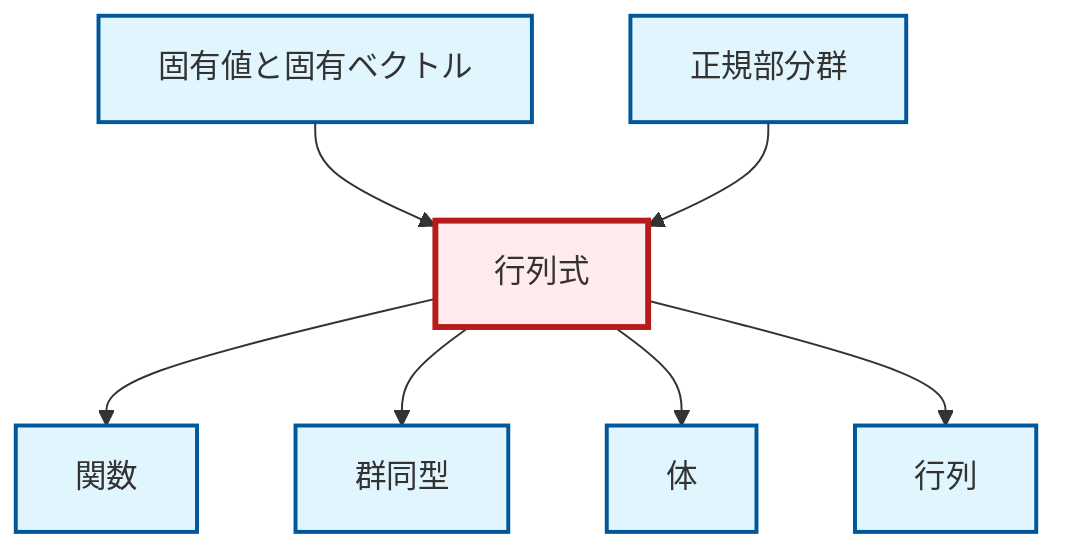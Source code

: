 graph TD
    classDef definition fill:#e1f5fe,stroke:#01579b,stroke-width:2px
    classDef theorem fill:#f3e5f5,stroke:#4a148c,stroke-width:2px
    classDef axiom fill:#fff3e0,stroke:#e65100,stroke-width:2px
    classDef example fill:#e8f5e9,stroke:#1b5e20,stroke-width:2px
    classDef current fill:#ffebee,stroke:#b71c1c,stroke-width:3px
    def-isomorphism["群同型"]:::definition
    def-eigenvalue-eigenvector["固有値と固有ベクトル"]:::definition
    def-determinant["行列式"]:::definition
    def-field["体"]:::definition
    def-matrix["行列"]:::definition
    def-function["関数"]:::definition
    def-normal-subgroup["正規部分群"]:::definition
    def-eigenvalue-eigenvector --> def-determinant
    def-determinant --> def-function
    def-determinant --> def-isomorphism
    def-normal-subgroup --> def-determinant
    def-determinant --> def-field
    def-determinant --> def-matrix
    class def-determinant current